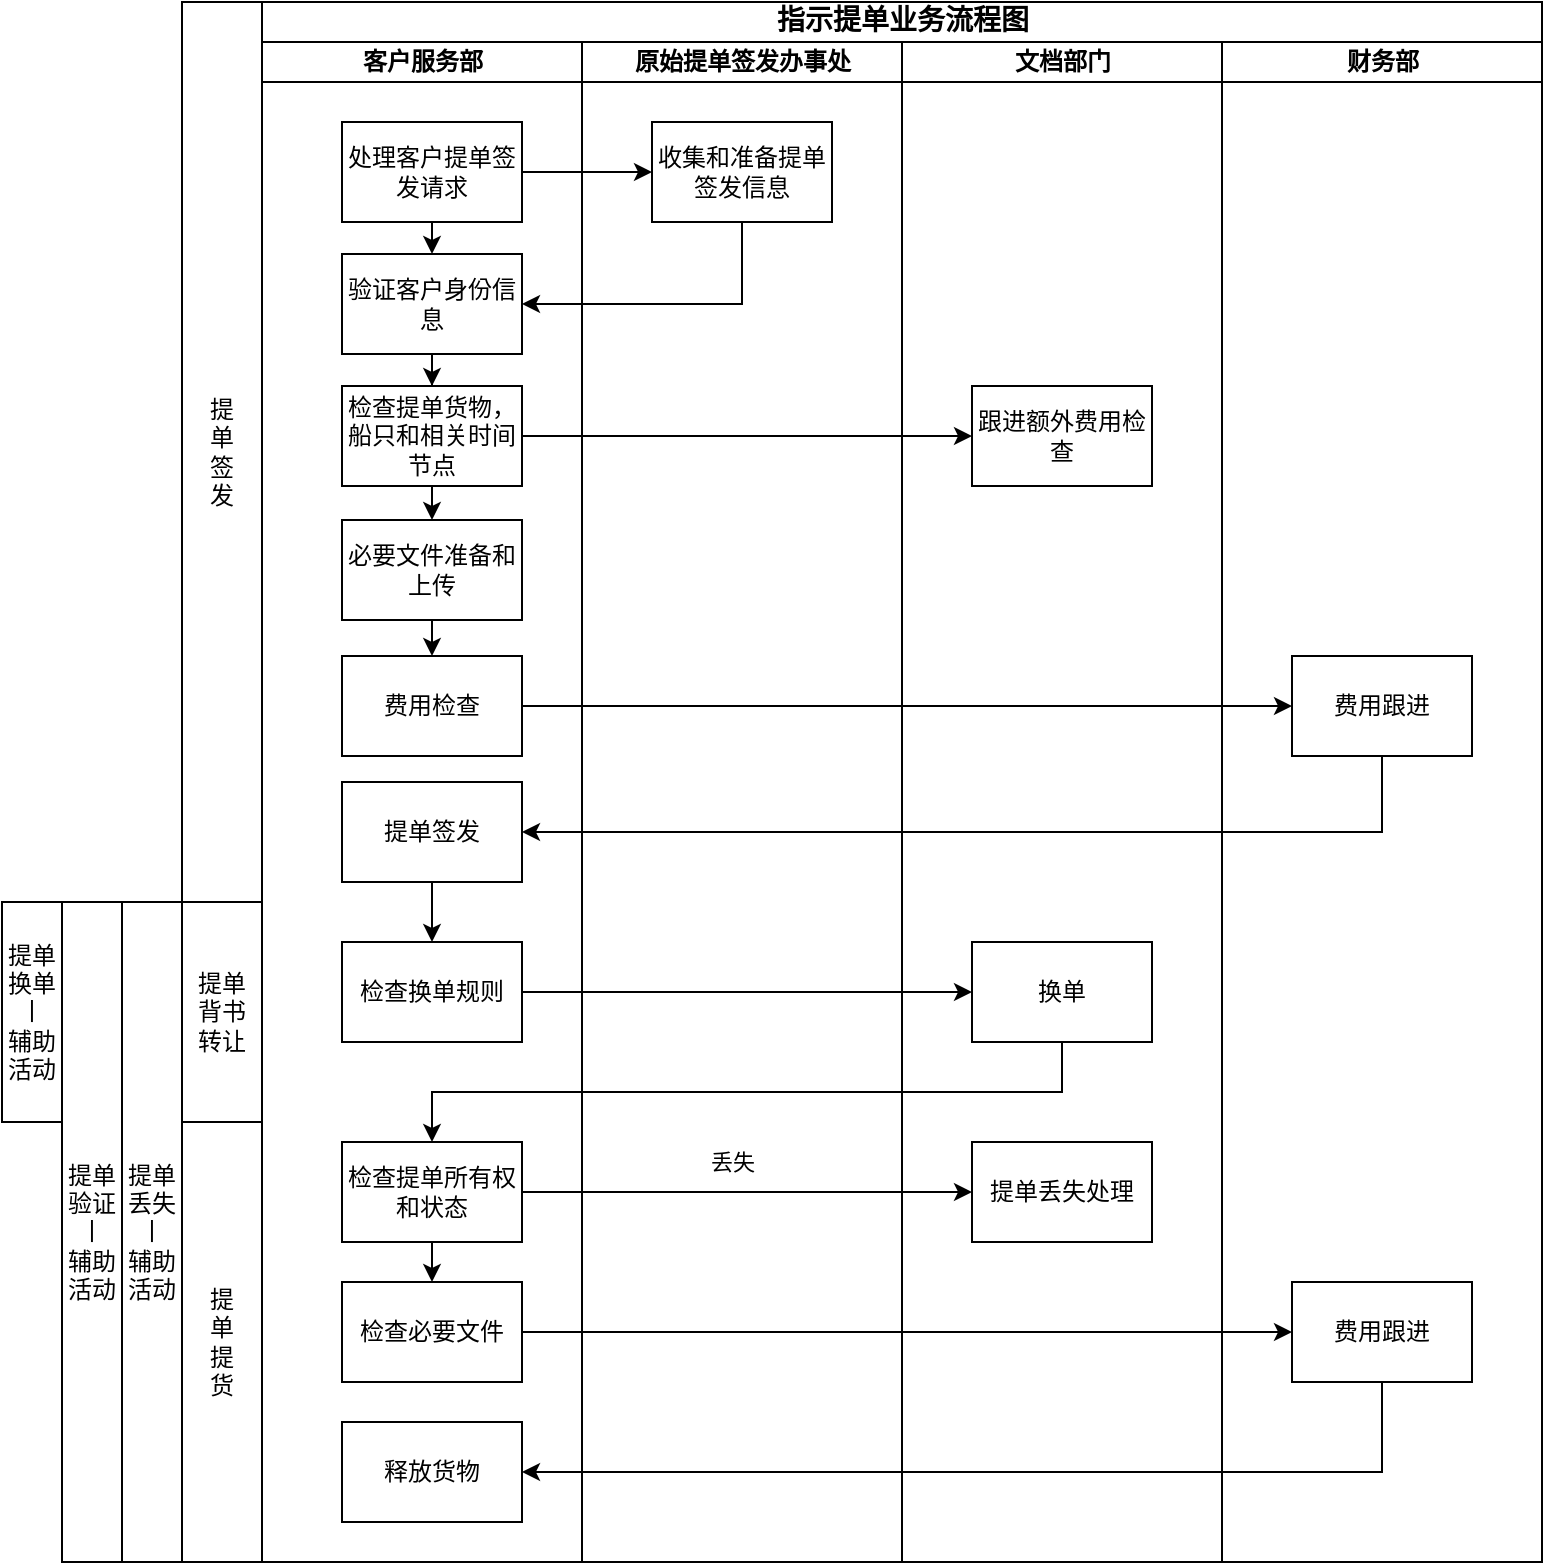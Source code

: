 <mxfile version="22.1.3" type="github">
  <diagram name="Page-1" id="74e2e168-ea6b-b213-b513-2b3c1d86103e">
    <mxGraphModel dx="1105" dy="690" grid="1" gridSize="10" guides="1" tooltips="1" connect="1" arrows="1" fold="1" page="1" pageScale="1" pageWidth="1100" pageHeight="850" background="none" math="0" shadow="0">
      <root>
        <mxCell id="0" />
        <mxCell id="1" parent="0" />
        <mxCell id="77e6c97f196da883-1" value="&lt;font style=&quot;font-size: 14px;&quot;&gt;指示提单业务流程图&lt;/font&gt;" style="swimlane;html=1;childLayout=stackLayout;startSize=20;rounded=0;shadow=0;labelBackgroundColor=none;strokeWidth=1;fontFamily=Verdana;fontSize=8;align=center;" parent="1" vertex="1">
          <mxGeometry x="140" y="40" width="640" height="780" as="geometry" />
        </mxCell>
        <mxCell id="77e6c97f196da883-2" value="客户服务部" style="swimlane;html=1;startSize=20;" parent="77e6c97f196da883-1" vertex="1">
          <mxGeometry y="20" width="160" height="760" as="geometry" />
        </mxCell>
        <mxCell id="OBNNiQf-UC6Pk9q9LJvw-6" style="edgeStyle=orthogonalEdgeStyle;rounded=0;orthogonalLoop=1;jettySize=auto;html=1;exitX=0.5;exitY=1;exitDx=0;exitDy=0;entryX=0.5;entryY=0;entryDx=0;entryDy=0;" parent="77e6c97f196da883-2" source="OBNNiQf-UC6Pk9q9LJvw-1" target="OBNNiQf-UC6Pk9q9LJvw-5" edge="1">
          <mxGeometry relative="1" as="geometry" />
        </mxCell>
        <mxCell id="OBNNiQf-UC6Pk9q9LJvw-1" value="处理客户提单签发请求" style="rounded=0;whiteSpace=wrap;html=1;" parent="77e6c97f196da883-2" vertex="1">
          <mxGeometry x="40" y="40" width="90" height="50" as="geometry" />
        </mxCell>
        <mxCell id="OBNNiQf-UC6Pk9q9LJvw-9" style="edgeStyle=orthogonalEdgeStyle;rounded=0;orthogonalLoop=1;jettySize=auto;html=1;exitX=0.5;exitY=1;exitDx=0;exitDy=0;" parent="77e6c97f196da883-2" source="OBNNiQf-UC6Pk9q9LJvw-5" target="OBNNiQf-UC6Pk9q9LJvw-8" edge="1">
          <mxGeometry relative="1" as="geometry" />
        </mxCell>
        <mxCell id="OBNNiQf-UC6Pk9q9LJvw-5" value="验证客户身份信息" style="rounded=0;whiteSpace=wrap;html=1;" parent="77e6c97f196da883-2" vertex="1">
          <mxGeometry x="40" y="106" width="90" height="50" as="geometry" />
        </mxCell>
        <mxCell id="OBNNiQf-UC6Pk9q9LJvw-13" style="edgeStyle=orthogonalEdgeStyle;rounded=0;orthogonalLoop=1;jettySize=auto;html=1;exitX=0.5;exitY=1;exitDx=0;exitDy=0;entryX=0.5;entryY=0;entryDx=0;entryDy=0;" parent="77e6c97f196da883-2" source="OBNNiQf-UC6Pk9q9LJvw-8" target="OBNNiQf-UC6Pk9q9LJvw-12" edge="1">
          <mxGeometry relative="1" as="geometry" />
        </mxCell>
        <mxCell id="OBNNiQf-UC6Pk9q9LJvw-8" value="检查提单货物，船只和相关时间节点" style="rounded=0;whiteSpace=wrap;html=1;" parent="77e6c97f196da883-2" vertex="1">
          <mxGeometry x="40" y="172" width="90" height="50" as="geometry" />
        </mxCell>
        <mxCell id="OBNNiQf-UC6Pk9q9LJvw-15" style="edgeStyle=orthogonalEdgeStyle;rounded=0;orthogonalLoop=1;jettySize=auto;html=1;exitX=0.5;exitY=1;exitDx=0;exitDy=0;entryX=0.5;entryY=0;entryDx=0;entryDy=0;" parent="77e6c97f196da883-2" source="OBNNiQf-UC6Pk9q9LJvw-12" target="OBNNiQf-UC6Pk9q9LJvw-14" edge="1">
          <mxGeometry relative="1" as="geometry" />
        </mxCell>
        <mxCell id="OBNNiQf-UC6Pk9q9LJvw-12" value="必要文件准备和上传" style="rounded=0;whiteSpace=wrap;html=1;" parent="77e6c97f196da883-2" vertex="1">
          <mxGeometry x="40" y="239" width="90" height="50" as="geometry" />
        </mxCell>
        <mxCell id="OBNNiQf-UC6Pk9q9LJvw-14" value="费用检查" style="rounded=0;whiteSpace=wrap;html=1;" parent="77e6c97f196da883-2" vertex="1">
          <mxGeometry x="40" y="307" width="90" height="50" as="geometry" />
        </mxCell>
        <mxCell id="6bvnDMSqNQKq__3f3zK5-22" style="edgeStyle=orthogonalEdgeStyle;rounded=0;orthogonalLoop=1;jettySize=auto;html=1;exitX=0.5;exitY=1;exitDx=0;exitDy=0;entryX=0.5;entryY=0;entryDx=0;entryDy=0;" edge="1" parent="77e6c97f196da883-2" source="OBNNiQf-UC6Pk9q9LJvw-18" target="6bvnDMSqNQKq__3f3zK5-20">
          <mxGeometry relative="1" as="geometry" />
        </mxCell>
        <mxCell id="OBNNiQf-UC6Pk9q9LJvw-18" value="提单签发" style="rounded=0;whiteSpace=wrap;html=1;" parent="77e6c97f196da883-2" vertex="1">
          <mxGeometry x="40" y="370" width="90" height="50" as="geometry" />
        </mxCell>
        <mxCell id="6bvnDMSqNQKq__3f3zK5-8" style="edgeStyle=orthogonalEdgeStyle;rounded=0;orthogonalLoop=1;jettySize=auto;html=1;exitX=0.5;exitY=1;exitDx=0;exitDy=0;entryX=0.5;entryY=0;entryDx=0;entryDy=0;" edge="1" parent="77e6c97f196da883-2" source="OBNNiQf-UC6Pk9q9LJvw-20" target="6bvnDMSqNQKq__3f3zK5-6">
          <mxGeometry relative="1" as="geometry" />
        </mxCell>
        <mxCell id="OBNNiQf-UC6Pk9q9LJvw-20" value="检查提单所有权和状态" style="rounded=0;whiteSpace=wrap;html=1;" parent="77e6c97f196da883-2" vertex="1">
          <mxGeometry x="40" y="550" width="90" height="50" as="geometry" />
        </mxCell>
        <mxCell id="6bvnDMSqNQKq__3f3zK5-6" value="检查必要文件" style="rounded=0;whiteSpace=wrap;html=1;" vertex="1" parent="77e6c97f196da883-2">
          <mxGeometry x="40" y="620" width="90" height="50" as="geometry" />
        </mxCell>
        <mxCell id="6bvnDMSqNQKq__3f3zK5-14" value="释放货物" style="rounded=0;whiteSpace=wrap;html=1;" vertex="1" parent="77e6c97f196da883-2">
          <mxGeometry x="40" y="690" width="90" height="50" as="geometry" />
        </mxCell>
        <mxCell id="6bvnDMSqNQKq__3f3zK5-20" value="检查换单规则" style="rounded=0;whiteSpace=wrap;html=1;" vertex="1" parent="77e6c97f196da883-2">
          <mxGeometry x="40" y="450" width="90" height="50" as="geometry" />
        </mxCell>
        <mxCell id="77e6c97f196da883-3" value="原始提单签发办事处" style="swimlane;html=1;startSize=20;" parent="77e6c97f196da883-1" vertex="1">
          <mxGeometry x="160" y="20" width="160" height="760" as="geometry" />
        </mxCell>
        <mxCell id="OBNNiQf-UC6Pk9q9LJvw-2" value="收集和准备提单签发信息" style="rounded=0;whiteSpace=wrap;html=1;" parent="77e6c97f196da883-3" vertex="1">
          <mxGeometry x="35" y="40" width="90" height="50" as="geometry" />
        </mxCell>
        <mxCell id="77e6c97f196da883-4" value="文档部门" style="swimlane;html=1;startSize=20;" parent="77e6c97f196da883-1" vertex="1">
          <mxGeometry x="320" y="20" width="160" height="760" as="geometry" />
        </mxCell>
        <mxCell id="OBNNiQf-UC6Pk9q9LJvw-10" value="跟进额外费用检查" style="rounded=0;whiteSpace=wrap;html=1;" parent="77e6c97f196da883-4" vertex="1">
          <mxGeometry x="35" y="172" width="90" height="50" as="geometry" />
        </mxCell>
        <mxCell id="6bvnDMSqNQKq__3f3zK5-9" value="提单丢失处理" style="rounded=0;whiteSpace=wrap;html=1;" vertex="1" parent="77e6c97f196da883-4">
          <mxGeometry x="35" y="550" width="90" height="50" as="geometry" />
        </mxCell>
        <mxCell id="6bvnDMSqNQKq__3f3zK5-23" value="换单" style="rounded=0;whiteSpace=wrap;html=1;" vertex="1" parent="77e6c97f196da883-4">
          <mxGeometry x="35" y="450" width="90" height="50" as="geometry" />
        </mxCell>
        <mxCell id="77e6c97f196da883-5" value="财务部" style="swimlane;html=1;startSize=20;" parent="77e6c97f196da883-1" vertex="1">
          <mxGeometry x="480" y="20" width="160" height="760" as="geometry" />
        </mxCell>
        <mxCell id="OBNNiQf-UC6Pk9q9LJvw-16" value="费用跟进" style="rounded=0;whiteSpace=wrap;html=1;" parent="77e6c97f196da883-5" vertex="1">
          <mxGeometry x="35" y="307" width="90" height="50" as="geometry" />
        </mxCell>
        <mxCell id="6bvnDMSqNQKq__3f3zK5-12" value="费用跟进" style="rounded=0;whiteSpace=wrap;html=1;" vertex="1" parent="77e6c97f196da883-5">
          <mxGeometry x="35" y="620" width="90" height="50" as="geometry" />
        </mxCell>
        <mxCell id="OBNNiQf-UC6Pk9q9LJvw-3" style="edgeStyle=orthogonalEdgeStyle;rounded=0;orthogonalLoop=1;jettySize=auto;html=1;exitX=1;exitY=0.5;exitDx=0;exitDy=0;entryX=0;entryY=0.5;entryDx=0;entryDy=0;" parent="77e6c97f196da883-1" source="OBNNiQf-UC6Pk9q9LJvw-1" target="OBNNiQf-UC6Pk9q9LJvw-2" edge="1">
          <mxGeometry relative="1" as="geometry" />
        </mxCell>
        <mxCell id="OBNNiQf-UC6Pk9q9LJvw-7" style="edgeStyle=orthogonalEdgeStyle;rounded=0;orthogonalLoop=1;jettySize=auto;html=1;exitX=0.5;exitY=1;exitDx=0;exitDy=0;entryX=1;entryY=0.5;entryDx=0;entryDy=0;" parent="77e6c97f196da883-1" source="OBNNiQf-UC6Pk9q9LJvw-2" target="OBNNiQf-UC6Pk9q9LJvw-5" edge="1">
          <mxGeometry relative="1" as="geometry" />
        </mxCell>
        <mxCell id="OBNNiQf-UC6Pk9q9LJvw-11" style="edgeStyle=orthogonalEdgeStyle;rounded=0;orthogonalLoop=1;jettySize=auto;html=1;exitX=1;exitY=0.5;exitDx=0;exitDy=0;entryX=0;entryY=0.5;entryDx=0;entryDy=0;" parent="77e6c97f196da883-1" source="OBNNiQf-UC6Pk9q9LJvw-8" target="OBNNiQf-UC6Pk9q9LJvw-10" edge="1">
          <mxGeometry relative="1" as="geometry" />
        </mxCell>
        <mxCell id="OBNNiQf-UC6Pk9q9LJvw-17" style="edgeStyle=orthogonalEdgeStyle;rounded=0;orthogonalLoop=1;jettySize=auto;html=1;exitX=1;exitY=0.5;exitDx=0;exitDy=0;entryX=0;entryY=0.5;entryDx=0;entryDy=0;" parent="77e6c97f196da883-1" source="OBNNiQf-UC6Pk9q9LJvw-14" target="OBNNiQf-UC6Pk9q9LJvw-16" edge="1">
          <mxGeometry relative="1" as="geometry" />
        </mxCell>
        <mxCell id="OBNNiQf-UC6Pk9q9LJvw-19" style="edgeStyle=orthogonalEdgeStyle;rounded=0;orthogonalLoop=1;jettySize=auto;html=1;exitX=0.5;exitY=1;exitDx=0;exitDy=0;entryX=1;entryY=0.5;entryDx=0;entryDy=0;" parent="77e6c97f196da883-1" source="OBNNiQf-UC6Pk9q9LJvw-16" target="OBNNiQf-UC6Pk9q9LJvw-18" edge="1">
          <mxGeometry relative="1" as="geometry" />
        </mxCell>
        <mxCell id="6bvnDMSqNQKq__3f3zK5-10" style="edgeStyle=orthogonalEdgeStyle;rounded=0;orthogonalLoop=1;jettySize=auto;html=1;exitX=1;exitY=0.5;exitDx=0;exitDy=0;entryX=0;entryY=0.5;entryDx=0;entryDy=0;" edge="1" parent="77e6c97f196da883-1" source="OBNNiQf-UC6Pk9q9LJvw-20" target="6bvnDMSqNQKq__3f3zK5-9">
          <mxGeometry relative="1" as="geometry" />
        </mxCell>
        <mxCell id="6bvnDMSqNQKq__3f3zK5-11" value="丢失" style="edgeLabel;html=1;align=center;verticalAlign=middle;resizable=0;points=[];" vertex="1" connectable="0" parent="6bvnDMSqNQKq__3f3zK5-10">
          <mxGeometry x="-0.073" relative="1" as="geometry">
            <mxPoint y="-15" as="offset" />
          </mxGeometry>
        </mxCell>
        <mxCell id="6bvnDMSqNQKq__3f3zK5-13" style="edgeStyle=orthogonalEdgeStyle;rounded=0;orthogonalLoop=1;jettySize=auto;html=1;exitX=1;exitY=0.5;exitDx=0;exitDy=0;entryX=0;entryY=0.5;entryDx=0;entryDy=0;" edge="1" parent="77e6c97f196da883-1" source="6bvnDMSqNQKq__3f3zK5-6" target="6bvnDMSqNQKq__3f3zK5-12">
          <mxGeometry relative="1" as="geometry" />
        </mxCell>
        <mxCell id="6bvnDMSqNQKq__3f3zK5-15" style="edgeStyle=orthogonalEdgeStyle;rounded=0;orthogonalLoop=1;jettySize=auto;html=1;exitX=0.5;exitY=1;exitDx=0;exitDy=0;entryX=1;entryY=0.5;entryDx=0;entryDy=0;" edge="1" parent="77e6c97f196da883-1" source="6bvnDMSqNQKq__3f3zK5-12" target="6bvnDMSqNQKq__3f3zK5-14">
          <mxGeometry relative="1" as="geometry" />
        </mxCell>
        <mxCell id="6bvnDMSqNQKq__3f3zK5-26" style="edgeStyle=orthogonalEdgeStyle;rounded=0;orthogonalLoop=1;jettySize=auto;html=1;exitX=1;exitY=0.5;exitDx=0;exitDy=0;entryX=0;entryY=0.5;entryDx=0;entryDy=0;" edge="1" parent="77e6c97f196da883-1" source="6bvnDMSqNQKq__3f3zK5-20" target="6bvnDMSqNQKq__3f3zK5-23">
          <mxGeometry relative="1" as="geometry" />
        </mxCell>
        <mxCell id="6bvnDMSqNQKq__3f3zK5-27" style="edgeStyle=orthogonalEdgeStyle;rounded=0;orthogonalLoop=1;jettySize=auto;html=1;exitX=0.5;exitY=1;exitDx=0;exitDy=0;entryX=0.5;entryY=0;entryDx=0;entryDy=0;" edge="1" parent="77e6c97f196da883-1" source="6bvnDMSqNQKq__3f3zK5-23" target="OBNNiQf-UC6Pk9q9LJvw-20">
          <mxGeometry relative="1" as="geometry" />
        </mxCell>
        <mxCell id="6bvnDMSqNQKq__3f3zK5-2" value="提&lt;br&gt;单&lt;br&gt;签&lt;br&gt;发" style="rounded=0;whiteSpace=wrap;html=1;" vertex="1" parent="1">
          <mxGeometry x="100" y="40" width="40" height="450" as="geometry" />
        </mxCell>
        <mxCell id="6bvnDMSqNQKq__3f3zK5-3" value="提单&lt;br&gt;背书&lt;br&gt;转让" style="rounded=0;whiteSpace=wrap;html=1;" vertex="1" parent="1">
          <mxGeometry x="100" y="490" width="40" height="110" as="geometry" />
        </mxCell>
        <mxCell id="6bvnDMSqNQKq__3f3zK5-4" value="提&lt;br&gt;单&lt;br&gt;提&lt;br&gt;货" style="rounded=0;whiteSpace=wrap;html=1;" vertex="1" parent="1">
          <mxGeometry x="100" y="600" width="40" height="220" as="geometry" />
        </mxCell>
        <mxCell id="6bvnDMSqNQKq__3f3zK5-7" value="提单丢失&lt;br&gt;丨&lt;br&gt;辅助活动" style="rounded=0;whiteSpace=wrap;html=1;" vertex="1" parent="1">
          <mxGeometry x="70" y="490" width="30" height="330" as="geometry" />
        </mxCell>
        <mxCell id="6bvnDMSqNQKq__3f3zK5-16" value="提单验证&lt;br&gt;丨&lt;br&gt;辅助活动" style="rounded=0;whiteSpace=wrap;html=1;" vertex="1" parent="1">
          <mxGeometry x="40" y="490" width="30" height="330" as="geometry" />
        </mxCell>
        <mxCell id="6bvnDMSqNQKq__3f3zK5-17" value="提单换单&lt;br&gt;丨&lt;br&gt;辅助活动" style="rounded=0;whiteSpace=wrap;html=1;" vertex="1" parent="1">
          <mxGeometry x="10" y="490" width="30" height="110" as="geometry" />
        </mxCell>
      </root>
    </mxGraphModel>
  </diagram>
</mxfile>
